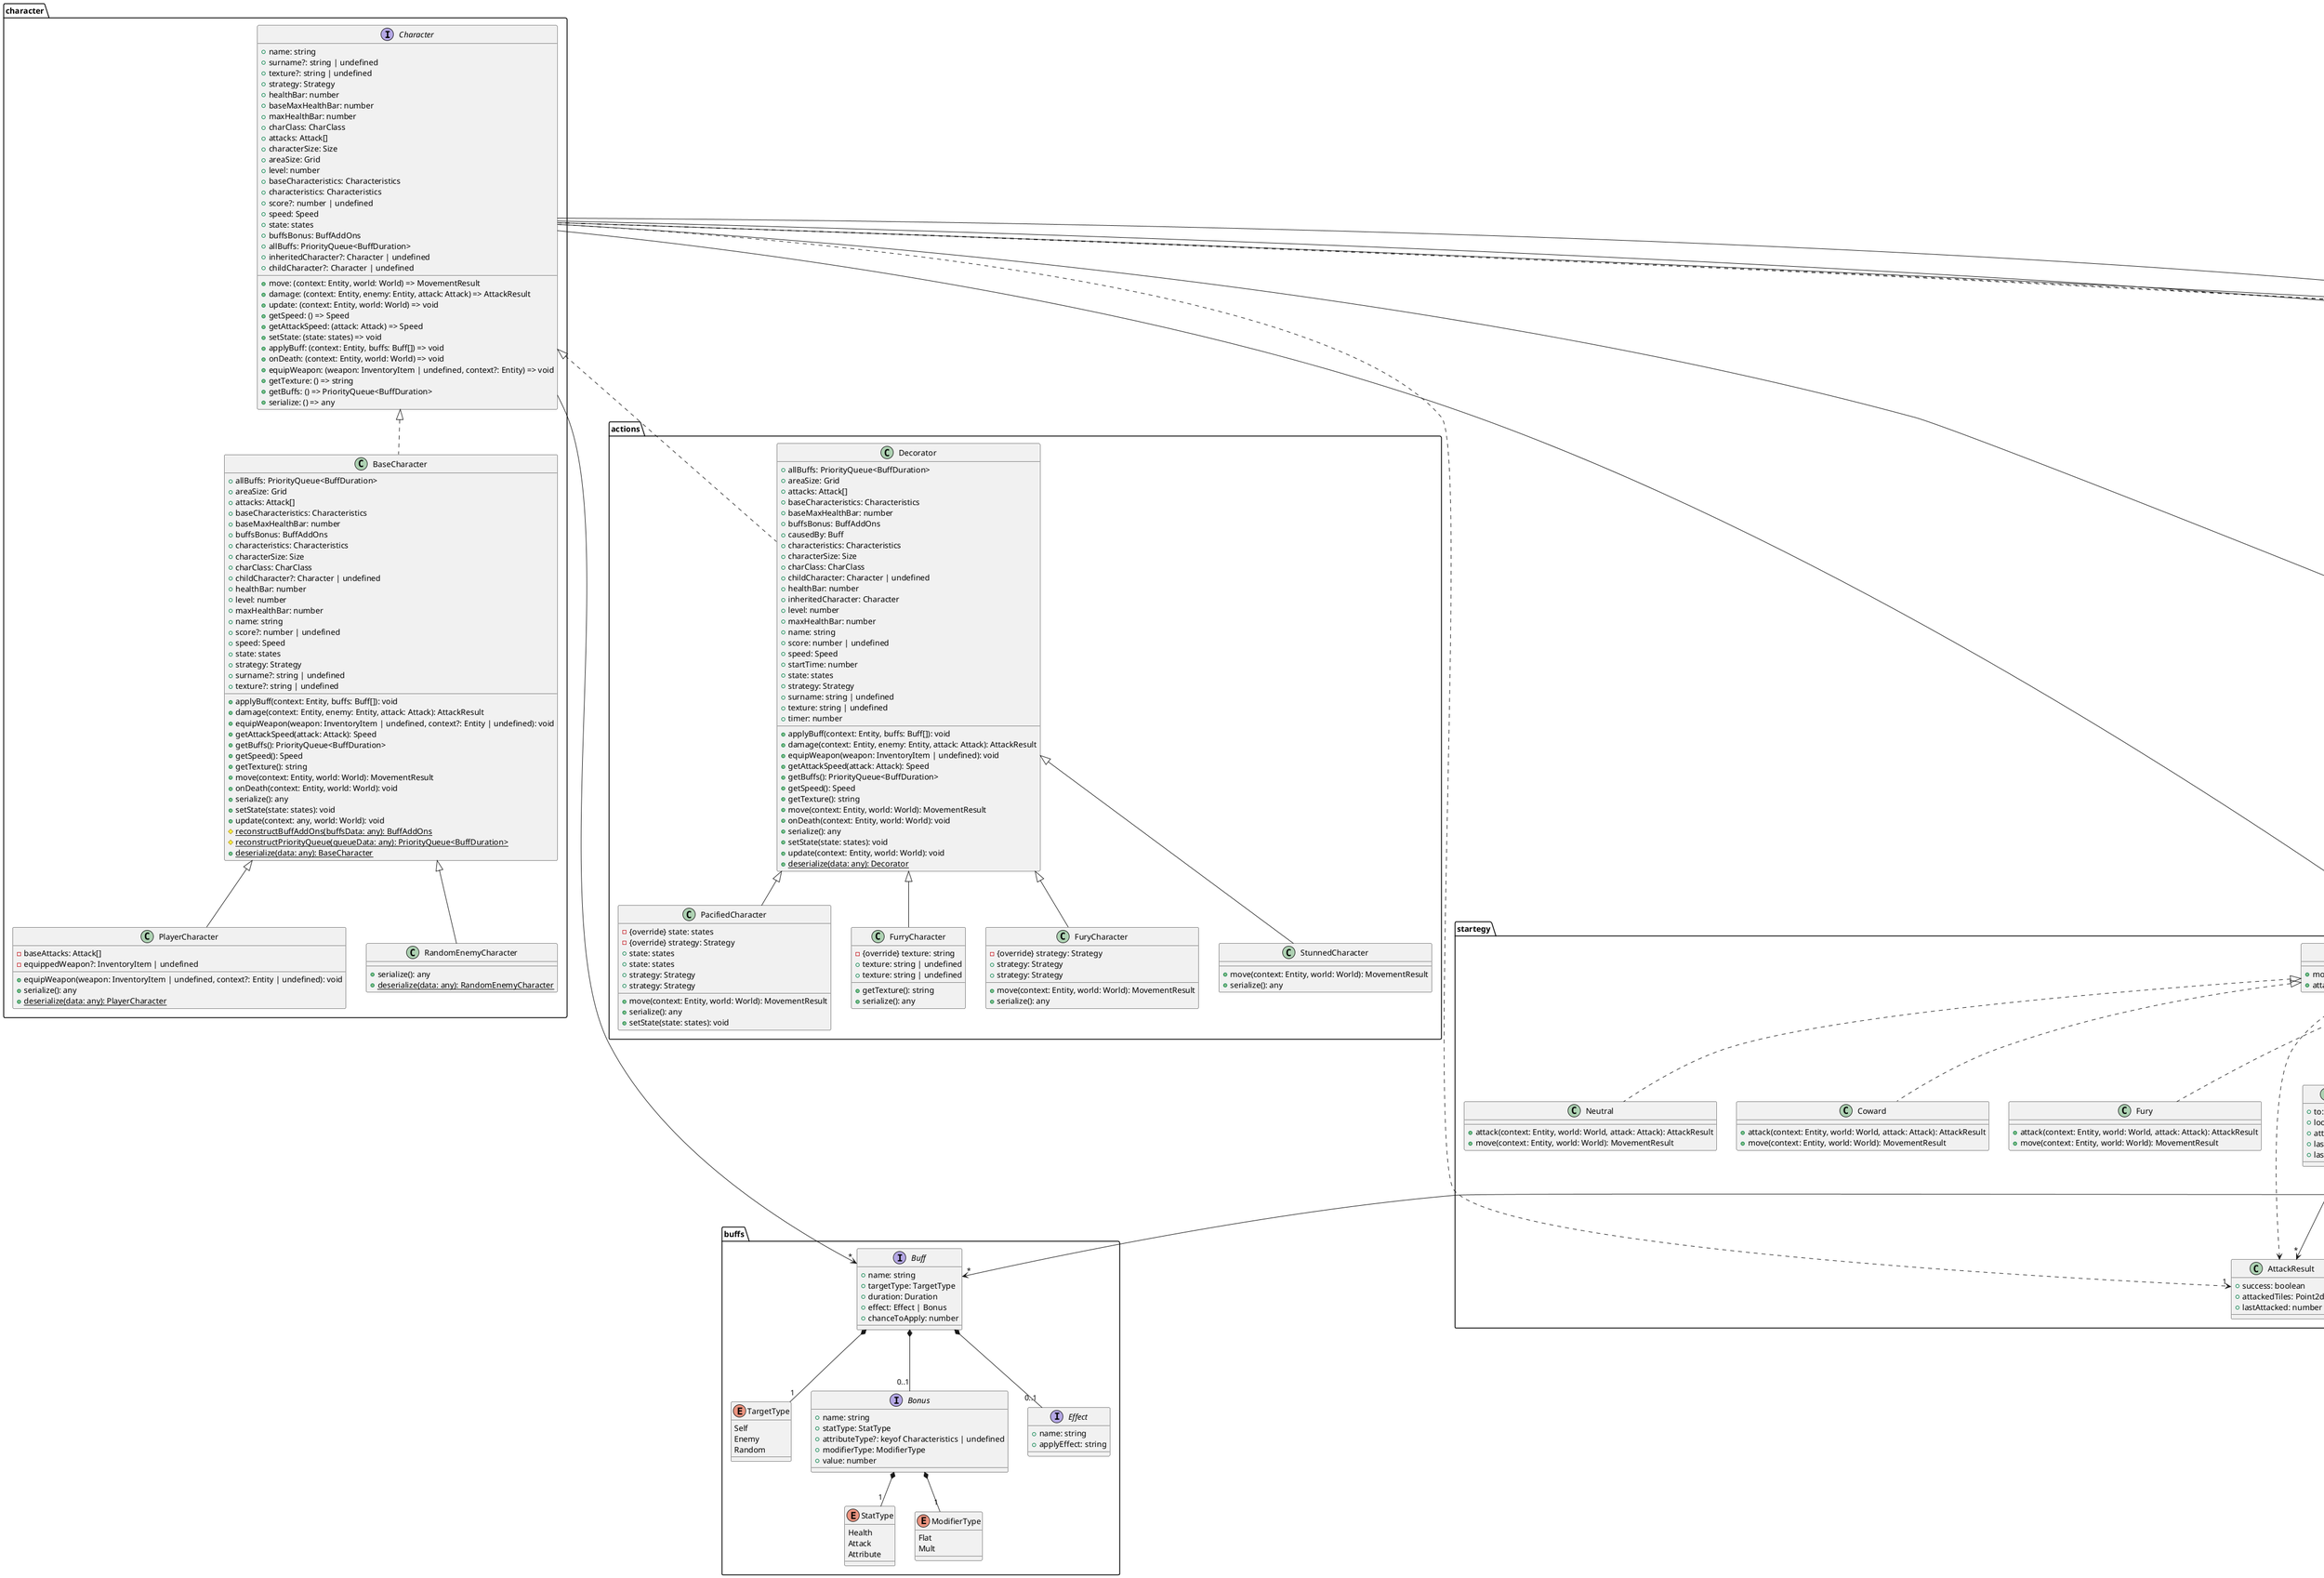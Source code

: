 @startuml
package "character" {
    interface Character {
        +name: string
        +surname?: string | undefined
        +texture?: string | undefined
        +strategy: Strategy
        +healthBar: number
        +baseMaxHealthBar: number
        +maxHealthBar: number
        +charClass: CharClass
        +attacks: Attack[]
        +characterSize: Size
        +areaSize: Grid
        +level: number
        +baseCharacteristics: Characteristics
        +characteristics: Characteristics
        +score?: number | undefined
        +speed: Speed
        +state: states
        +buffsBonus: BuffAddOns
        +allBuffs: PriorityQueue<BuffDuration>
        +inheritedCharacter?: Character | undefined
        +childCharacter?: Character | undefined
        +move: (context: Entity, world: World) => MovementResult
        +damage: (context: Entity, enemy: Entity, attack: Attack) => AttackResult
        +update: (context: Entity, world: World) => void
        +getSpeed: () => Speed
        +getAttackSpeed: (attack: Attack) => Speed
        +setState: (state: states) => void
        +applyBuff: (context: Entity, buffs: Buff[]) => void
        +onDeath: (context: Entity, world: World) => void
        +equipWeapon: (weapon: InventoryItem | undefined, context?: Entity) => void
        +getTexture: () => string
        +getBuffs: () => PriorityQueue<BuffDuration>
        +serialize: () => any
    }
    class BaseCharacter implements Character {
        +allBuffs: PriorityQueue<BuffDuration>
        +areaSize: Grid
        +attacks: Attack[]
        +baseCharacteristics: Characteristics
        +baseMaxHealthBar: number
        +buffsBonus: BuffAddOns
        +characteristics: Characteristics
        +characterSize: Size
        +charClass: CharClass
        +childCharacter?: Character | undefined
        +healthBar: number
        +level: number
        +maxHealthBar: number
        +name: string
        +score?: number | undefined
        +speed: Speed
        +state: states
        +strategy: Strategy
        +surname?: string | undefined
        +texture?: string | undefined
        +applyBuff(context: Entity, buffs: Buff[]): void
        +damage(context: Entity, enemy: Entity, attack: Attack): AttackResult
        +equipWeapon(weapon: InventoryItem | undefined, context?: Entity | undefined): void
        +getAttackSpeed(attack: Attack): Speed
        +getBuffs(): PriorityQueue<BuffDuration>
        +getSpeed(): Speed
        +getTexture(): string
        +move(context: Entity, world: World): MovementResult
        +onDeath(context: Entity, world: World): void
        +serialize(): any
        +setState(state: states): void
        +update(context: any, world: World): void
        #{static} reconstructBuffAddOns(buffsData: any): BuffAddOns
        #{static} reconstructPriorityQueue(queueData: any): PriorityQueue<BuffDuration>
        +{static} deserialize(data: any): BaseCharacter
    }
    class PlayerCharacter extends BaseCharacter {
        -baseAttacks: Attack[]
        -equippedWeapon?: InventoryItem | undefined
        +equipWeapon(weapon: InventoryItem | undefined, context?: Entity | undefined): void
        +serialize(): any
        +{static} deserialize(data: any): PlayerCharacter
    }
    class RandomEnemyCharacter extends BaseCharacter {
        +serialize(): any
        +{static} deserialize(data: any): RandomEnemyCharacter
    }
}
package "buffs" {
    enum TargetType {
        Self
        Enemy
        Random
    }
    enum StatType {
        Health
        Attack
        Attribute
    }
    enum ModifierType {
        Flat
        Mult
    }
    interface Bonus {
        +name: string
        +statType: StatType
        +attributeType?: keyof Characteristics | undefined
        +modifierType: ModifierType
        +value: number
    }
    interface Effect {
        +name: string
        +applyEffect: string
    }
    interface Buff {
        +name: string
        +targetType: TargetType
        +duration: Duration
        +effect: Effect | Bonus
        +chanceToApply: number
    }
}
package "startegy" {
    interface Strategy {
        +move: (context: Entity, world: World) => MovementResult
        +attack: (context: Entity, world: World, attack: Attack, enemy?: Entity) => AttackResult
    }
    class PlayerStrategy implements Strategy {
        +attack(context: Entity, world: World, attack: Attack): AttackResult
        +move(context: Entity, world: World): MovementResult
    }
    class Aggresive implements Strategy {
        +attack(context: Entity, world: World, attack: Attack, enemy?: Entity | undefined): AttackResult
        +move(context: Entity, world: World): MovementResult
    }
    class Neutral implements Strategy {
        +attack(context: Entity, world: World, attack: Attack): AttackResult
        +move(context: Entity, world: World): MovementResult
    }
    class Coward implements Strategy {
        +attack(context: Entity, world: World, attack: Attack): AttackResult
        +move(context: Entity, world: World): MovementResult
    }
    class Fury implements Strategy {
        +attack(context: Entity, world: World, attack: Attack): AttackResult
        +move(context: Entity, world: World): MovementResult
    }
    class AttackResult {
        +success: boolean
        +attackedTiles: Point2d[]
        +lastAttacked: number
    }
    class MovementResult {
        +to: Point2d;
        +lookDir?: LookDirection;
        +attackResult?: AttackResult;
        +lastAttacked: number;
        +lastMoved: number;
    }
}
package "attack" {
    interface Attack {
        +name: string
        +speed: Speed
        +minDamage: number
        +maxDamage: number
        +attackBuffs: Buff[]
        +areaSize: Grid
        +area: Record<LookDirection, number[][]>
    }
}
package "States" {
    enum EventType {
        Pacify
        Anger
        Damage
        Heal
    }
    enum states {
        Pacifist
        Normal
        Panic
        Angry
    }
}
package "classes" {
    interface CharClass {
        +className: string
        +possibleNames: string[]
        +possibleSurnames: string[]
        +possibleTextures?: string[] | undefined
        +characteristicsBounds: [Characteristics, Characteristics]
        +availableAttacks: Attacks.Attack[]
        +numberOfAttacks: number
        +strategy: Record<states, Strategy>
        +transitions: Record<states, Partial<Record<EventType, states>>>
    }
}
package "actions" {
    class Decorator implements character.Character {
        ' #character: Character
        +allBuffs: PriorityQueue<BuffDuration>
        +areaSize: Grid
        +attacks: Attack[]
        +baseCharacteristics: Characteristics
        +baseMaxHealthBar: number
        +buffsBonus: BuffAddOns
        +causedBy: Buff
        +characteristics: Characteristics
        +characterSize: Size
        +charClass: CharClass
        +childCharacter: Character | undefined
        +healthBar: number
        +inheritedCharacter: Character
        +level: number
        +maxHealthBar: number
        +name: string
        +score: number | undefined
        +speed: Speed
        +startTime: number
        +state: states
        +strategy: Strategy
        +surname: string | undefined
        +texture: string | undefined
        +timer: number
        +applyBuff(context: Entity, buffs: Buff[]): void
        +damage(context: Entity, enemy: Entity, attack: Attack): AttackResult
        +equipWeapon(weapon: InventoryItem | undefined): void
        +getAttackSpeed(attack: Attack): Speed
        +getBuffs(): PriorityQueue<BuffDuration>
        +getSpeed(): Speed
        +getTexture(): string
        +move(context: Entity, world: World): MovementResult
        +onDeath(context: Entity, world: World): void
        +serialize(): any
        +setState(state: states): void
        +update(context: Entity, world: World): void
        +{static} deserialize(data: any): Decorator
    }
    class PacifiedCharacter extends Decorator {
        -{override} state: states
        -{override} strategy: Strategy
        +state: states
        +state: states
        +strategy: Strategy
        +strategy: Strategy
        +move(context: Entity, world: World): MovementResult
        +serialize(): any
        +setState(state: states): void
    }
    class FurryCharacter extends Decorator {
        -{override} texture: string
        +texture: string | undefined
        +texture: string | undefined
        +getTexture(): string
        +serialize(): any
    }
    class FuryCharacter extends Decorator {
        -{override} strategy: Strategy
        +strategy: Strategy
        +strategy: Strategy
        +move(context: Entity, world: World): MovementResult
        +serialize(): any
    }
    class StunnedCharacter extends Decorator {
        +move(context: Entity, world: World): MovementResult
        +serialize(): any
    }
}

package "interfaces" {
    class World {
        +map: GameMap;
        +player: Entity & Inventory & LevelingData;
        +random: any;
        +onEntityDeath?: (deadEntity: Entity, attacker: Entity) => void;
        +availableUpgrades: UpgradeOption[];
        +isPlayerDead?: boolean;
        ...
    }
    class Entity {
        +id?: string;
        +x: number;
        +y: number;
        +lookDir: LookDirection;
        +character: Character;
        +lastAttackArray?: Point2d[];
        +level: number;
        +experience: number;
        +experienceToNext: number;
        +animation: {lastAttacked: number; lastMoved: number;};
    }
    enum Speed {
        SUPERFAST = 100
        FAST = 200
        NORMAL = 300
        SLOW = 400
        SUPERSLOW = 500
    }

    enum LookDirection {
        Up = "UP"
        Down = "DOWN"
        Left = "LEFT"
        Right = "RIGHT"
    }
}

' strategy 
Strategy ..> Attack
Strategy ..> AttackResult
Strategy ..> Entity
Strategy ..> World
Strategy ..> MovementResult
MovementResult --> "*" AttackResult
MovementResult --> "*" LookDirection

' classes
CharClass --> "1" Strategy
CharClass --> "1" EventType
CharClass --> "1" states
CharClass --> "1..." Attack

' character
Character --> "1" Strategy
Character --> "1" CharClass
Character --> "*" Attack
Character ..> "1" AttackResult
Character --> "*" Buff
Character --> "1" states
Character --> "1" Speed
Character ..> World
Character ..> Entity

' attacks
Attack --> "1" Speed
Attack --> "1" LookDirection
Attack --> "*" Buff

' buffs
Buff *-- "1" TargetType
Buff *-- "0..1" Effect
Buff *-- "0..1" Bonus
Bonus *-- "1" StatType
Bonus *-- "1" ModifierType


@enduml
